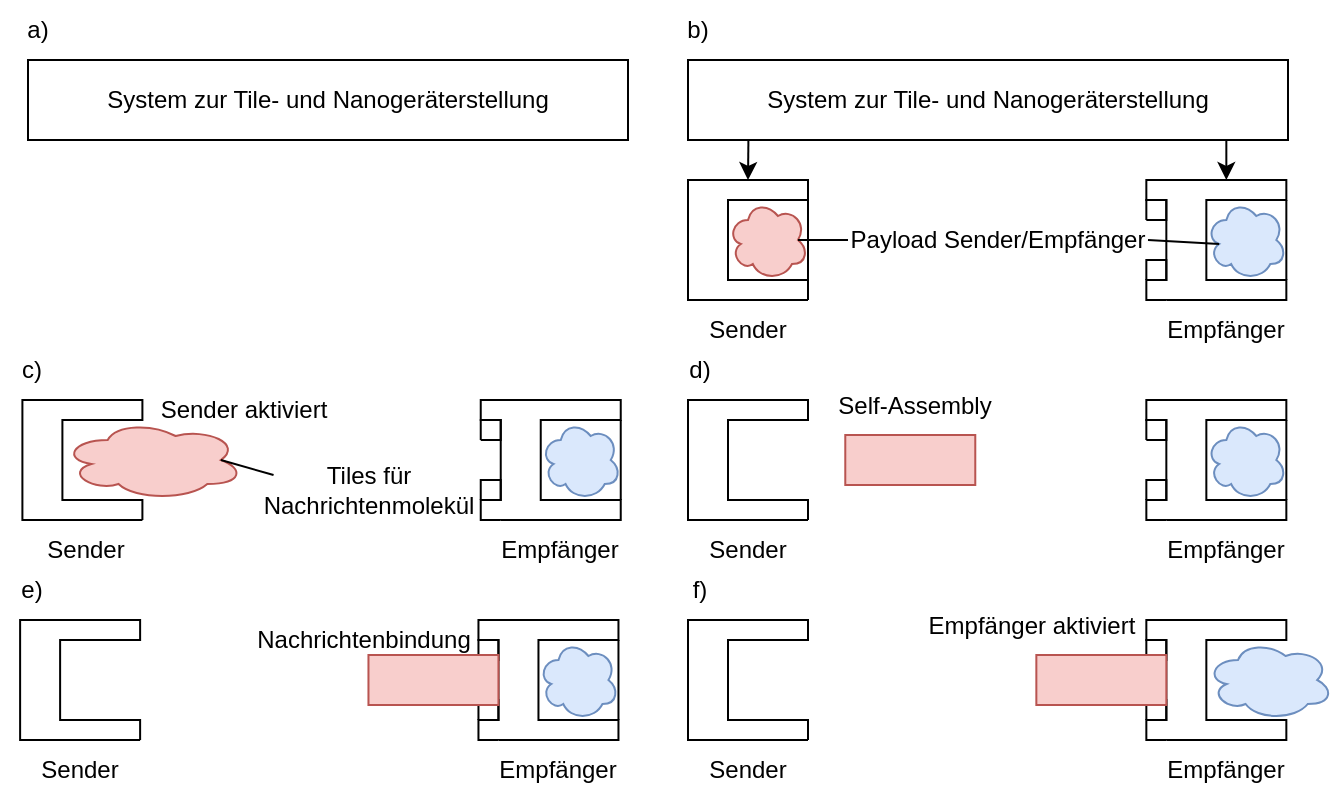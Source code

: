 <mxfile version="21.5.2" type="device">
  <diagram name="Seite-1" id="lmDs1cymTtkmDSRKSqVr">
    <mxGraphModel dx="886" dy="1358" grid="1" gridSize="10" guides="1" tooltips="1" connect="1" arrows="1" fold="1" page="1" pageScale="1" pageWidth="827" pageHeight="1169" math="0" shadow="0">
      <root>
        <mxCell id="0" />
        <mxCell id="1" parent="0" />
        <mxCell id="plQireB4pAr-NnnZmRm--1" value="System zur Tile- und Nanogeräterstellung" style="rounded=0;whiteSpace=wrap;html=1;" vertex="1" parent="1">
          <mxGeometry x="20" y="80" width="300" height="40" as="geometry" />
        </mxCell>
        <mxCell id="plQireB4pAr-NnnZmRm--2" value="a)" style="text;html=1;strokeColor=none;fillColor=none;align=center;verticalAlign=middle;whiteSpace=wrap;rounded=0;" vertex="1" parent="1">
          <mxGeometry x="10" y="50" width="30" height="30" as="geometry" />
        </mxCell>
        <mxCell id="plQireB4pAr-NnnZmRm--4" value="b)" style="text;html=1;strokeColor=none;fillColor=none;align=center;verticalAlign=middle;whiteSpace=wrap;rounded=0;" vertex="1" parent="1">
          <mxGeometry x="340" y="50" width="30" height="30" as="geometry" />
        </mxCell>
        <mxCell id="plQireB4pAr-NnnZmRm--7" value="" style="endArrow=none;html=1;rounded=0;" edge="1" parent="1">
          <mxGeometry width="50" height="50" relative="1" as="geometry">
            <mxPoint x="410" y="200" as="sourcePoint" />
            <mxPoint x="410" y="200" as="targetPoint" />
            <Array as="points">
              <mxPoint x="350" y="200" />
              <mxPoint x="350" y="140" />
              <mxPoint x="410" y="140" />
              <mxPoint x="410" y="150" />
              <mxPoint x="370" y="150" />
              <mxPoint x="370" y="190" />
              <mxPoint x="410" y="190" />
            </Array>
          </mxGeometry>
        </mxCell>
        <mxCell id="plQireB4pAr-NnnZmRm--8" value="" style="endArrow=classic;html=1;rounded=0;exitX=0.159;exitY=0.996;exitDx=0;exitDy=0;exitPerimeter=0;" edge="1" parent="1">
          <mxGeometry width="50" height="50" relative="1" as="geometry">
            <mxPoint x="380.21" y="119.84" as="sourcePoint" />
            <mxPoint x="380" y="140" as="targetPoint" />
          </mxGeometry>
        </mxCell>
        <mxCell id="plQireB4pAr-NnnZmRm--9" value="" style="endArrow=none;html=1;rounded=0;" edge="1" parent="1">
          <mxGeometry width="50" height="50" relative="1" as="geometry">
            <mxPoint x="410" y="190" as="sourcePoint" />
            <mxPoint x="410" y="150" as="targetPoint" />
          </mxGeometry>
        </mxCell>
        <mxCell id="plQireB4pAr-NnnZmRm--10" value="" style="endArrow=none;html=1;rounded=0;" edge="1" parent="1">
          <mxGeometry width="50" height="50" relative="1" as="geometry">
            <mxPoint x="589.17" y="200" as="sourcePoint" />
            <mxPoint x="589.17" y="200" as="targetPoint" />
            <Array as="points">
              <mxPoint x="649.17" y="200" />
              <mxPoint x="649.17" y="190" />
              <mxPoint x="609.17" y="190" />
              <mxPoint x="609.17" y="150" />
              <mxPoint x="649.17" y="150" />
              <mxPoint x="649.17" y="140" />
              <mxPoint x="579.17" y="140" />
              <mxPoint x="579.17" y="150" />
              <mxPoint x="589.17" y="150" />
              <mxPoint x="589.17" y="190" />
              <mxPoint x="579.17" y="190" />
              <mxPoint x="579.17" y="200" />
            </Array>
          </mxGeometry>
        </mxCell>
        <mxCell id="plQireB4pAr-NnnZmRm--11" value="" style="endArrow=none;html=1;rounded=0;" edge="1" parent="1">
          <mxGeometry width="50" height="50" relative="1" as="geometry">
            <mxPoint x="579.17" y="160" as="sourcePoint" />
            <mxPoint x="579.17" y="160" as="targetPoint" />
            <Array as="points">
              <mxPoint x="589.17" y="160" />
              <mxPoint x="589.17" y="150" />
              <mxPoint x="579.17" y="150" />
            </Array>
          </mxGeometry>
        </mxCell>
        <mxCell id="plQireB4pAr-NnnZmRm--13" value="" style="endArrow=none;html=1;rounded=0;" edge="1" parent="1">
          <mxGeometry width="50" height="50" relative="1" as="geometry">
            <mxPoint x="579.17" y="190" as="sourcePoint" />
            <mxPoint x="579.17" y="190" as="targetPoint" />
            <Array as="points">
              <mxPoint x="589.17" y="190" />
              <mxPoint x="589.17" y="180" />
              <mxPoint x="579.17" y="180" />
            </Array>
          </mxGeometry>
        </mxCell>
        <mxCell id="plQireB4pAr-NnnZmRm--14" value="" style="endArrow=none;html=1;rounded=0;" edge="1" parent="1">
          <mxGeometry width="50" height="50" relative="1" as="geometry">
            <mxPoint x="649.17" y="190" as="sourcePoint" />
            <mxPoint x="649.17" y="150" as="targetPoint" />
          </mxGeometry>
        </mxCell>
        <mxCell id="plQireB4pAr-NnnZmRm--15" value="" style="endArrow=classic;html=1;rounded=0;exitX=0.159;exitY=0.996;exitDx=0;exitDy=0;exitPerimeter=0;" edge="1" parent="1">
          <mxGeometry width="50" height="50" relative="1" as="geometry">
            <mxPoint x="619.17" y="120" as="sourcePoint" />
            <mxPoint x="619.17" y="140" as="targetPoint" />
          </mxGeometry>
        </mxCell>
        <mxCell id="plQireB4pAr-NnnZmRm--16" value="" style="ellipse;shape=cloud;whiteSpace=wrap;html=1;fillColor=#f8cecc;strokeColor=#b85450;" vertex="1" parent="1">
          <mxGeometry x="370" y="150" width="40" height="40" as="geometry" />
        </mxCell>
        <mxCell id="plQireB4pAr-NnnZmRm--17" value="" style="ellipse;shape=cloud;whiteSpace=wrap;html=1;fillColor=#dae8fc;strokeColor=#6c8ebf;" vertex="1" parent="1">
          <mxGeometry x="609.17" y="150" width="40" height="40" as="geometry" />
        </mxCell>
        <mxCell id="plQireB4pAr-NnnZmRm--18" value="System zur Tile- und Nanogeräterstellung" style="rounded=0;whiteSpace=wrap;html=1;" vertex="1" parent="1">
          <mxGeometry x="350" y="80" width="300" height="40" as="geometry" />
        </mxCell>
        <mxCell id="plQireB4pAr-NnnZmRm--19" value="Sender" style="text;html=1;strokeColor=none;fillColor=none;align=center;verticalAlign=middle;whiteSpace=wrap;rounded=0;" vertex="1" parent="1">
          <mxGeometry x="350" y="200" width="60" height="30" as="geometry" />
        </mxCell>
        <mxCell id="plQireB4pAr-NnnZmRm--20" value="Empfänger" style="text;html=1;strokeColor=none;fillColor=none;align=center;verticalAlign=middle;whiteSpace=wrap;rounded=0;" vertex="1" parent="1">
          <mxGeometry x="589.17" y="200" width="60" height="30" as="geometry" />
        </mxCell>
        <mxCell id="plQireB4pAr-NnnZmRm--22" value="" style="endArrow=none;html=1;rounded=0;entryX=0;entryY=0.5;entryDx=0;entryDy=0;exitX=0.875;exitY=0.5;exitDx=0;exitDy=0;exitPerimeter=0;" edge="1" parent="1" source="plQireB4pAr-NnnZmRm--16" target="plQireB4pAr-NnnZmRm--24">
          <mxGeometry width="50" height="50" relative="1" as="geometry">
            <mxPoint x="400" y="130" as="sourcePoint" />
            <mxPoint x="430" y="200" as="targetPoint" />
          </mxGeometry>
        </mxCell>
        <mxCell id="plQireB4pAr-NnnZmRm--23" value="" style="endArrow=none;html=1;rounded=0;exitX=1;exitY=0.5;exitDx=0;exitDy=0;entryX=0.16;entryY=0.55;entryDx=0;entryDy=0;entryPerimeter=0;" edge="1" parent="1" source="plQireB4pAr-NnnZmRm--24" target="plQireB4pAr-NnnZmRm--17">
          <mxGeometry width="50" height="50" relative="1" as="geometry">
            <mxPoint x="560" y="200" as="sourcePoint" />
            <mxPoint x="440" y="210" as="targetPoint" />
          </mxGeometry>
        </mxCell>
        <mxCell id="plQireB4pAr-NnnZmRm--24" value="Payload Sender/Empfänger" style="text;html=1;strokeColor=none;fillColor=none;align=center;verticalAlign=middle;whiteSpace=wrap;rounded=0;" vertex="1" parent="1">
          <mxGeometry x="430" y="155" width="150" height="30" as="geometry" />
        </mxCell>
        <mxCell id="plQireB4pAr-NnnZmRm--26" value="c)" style="text;html=1;strokeColor=none;fillColor=none;align=center;verticalAlign=middle;whiteSpace=wrap;rounded=0;" vertex="1" parent="1">
          <mxGeometry x="6.63" y="220" width="30" height="30" as="geometry" />
        </mxCell>
        <mxCell id="plQireB4pAr-NnnZmRm--27" value="" style="endArrow=none;html=1;rounded=0;" edge="1" parent="1">
          <mxGeometry width="50" height="50" relative="1" as="geometry">
            <mxPoint x="77.2" y="310" as="sourcePoint" />
            <mxPoint x="77.2" y="310" as="targetPoint" />
            <Array as="points">
              <mxPoint x="17.2" y="310" />
              <mxPoint x="17.2" y="250" />
              <mxPoint x="77.2" y="250" />
              <mxPoint x="77.2" y="260" />
              <mxPoint x="37.2" y="260" />
              <mxPoint x="37.2" y="300" />
              <mxPoint x="77.2" y="300" />
            </Array>
          </mxGeometry>
        </mxCell>
        <mxCell id="plQireB4pAr-NnnZmRm--30" value="" style="endArrow=none;html=1;rounded=0;" edge="1" parent="1">
          <mxGeometry width="50" height="50" relative="1" as="geometry">
            <mxPoint x="256.37" y="310" as="sourcePoint" />
            <mxPoint x="256.37" y="310" as="targetPoint" />
            <Array as="points">
              <mxPoint x="316.37" y="310" />
              <mxPoint x="316.37" y="300" />
              <mxPoint x="276.37" y="300" />
              <mxPoint x="276.37" y="260" />
              <mxPoint x="316.37" y="260" />
              <mxPoint x="316.37" y="250" />
              <mxPoint x="246.37" y="250" />
              <mxPoint x="246.37" y="260" />
              <mxPoint x="256.37" y="260" />
              <mxPoint x="256.37" y="300" />
              <mxPoint x="246.37" y="300" />
              <mxPoint x="246.37" y="310" />
            </Array>
          </mxGeometry>
        </mxCell>
        <mxCell id="plQireB4pAr-NnnZmRm--31" value="" style="endArrow=none;html=1;rounded=0;" edge="1" parent="1">
          <mxGeometry width="50" height="50" relative="1" as="geometry">
            <mxPoint x="246.37" y="270" as="sourcePoint" />
            <mxPoint x="246.37" y="270" as="targetPoint" />
            <Array as="points">
              <mxPoint x="256.37" y="270" />
              <mxPoint x="256.37" y="260" />
              <mxPoint x="246.37" y="260" />
            </Array>
          </mxGeometry>
        </mxCell>
        <mxCell id="plQireB4pAr-NnnZmRm--32" value="" style="endArrow=none;html=1;rounded=0;" edge="1" parent="1">
          <mxGeometry width="50" height="50" relative="1" as="geometry">
            <mxPoint x="246.37" y="300" as="sourcePoint" />
            <mxPoint x="246.37" y="300" as="targetPoint" />
            <Array as="points">
              <mxPoint x="256.37" y="300" />
              <mxPoint x="256.37" y="290" />
              <mxPoint x="246.37" y="290" />
            </Array>
          </mxGeometry>
        </mxCell>
        <mxCell id="plQireB4pAr-NnnZmRm--33" value="" style="endArrow=none;html=1;rounded=0;" edge="1" parent="1">
          <mxGeometry width="50" height="50" relative="1" as="geometry">
            <mxPoint x="316.37" y="300" as="sourcePoint" />
            <mxPoint x="316.37" y="260" as="targetPoint" />
          </mxGeometry>
        </mxCell>
        <mxCell id="plQireB4pAr-NnnZmRm--35" value="" style="ellipse;shape=cloud;whiteSpace=wrap;html=1;fillColor=#f8cecc;strokeColor=#b85450;" vertex="1" parent="1">
          <mxGeometry x="37.2" y="260" width="90.57" height="40" as="geometry" />
        </mxCell>
        <mxCell id="plQireB4pAr-NnnZmRm--36" value="" style="ellipse;shape=cloud;whiteSpace=wrap;html=1;fillColor=#dae8fc;strokeColor=#6c8ebf;" vertex="1" parent="1">
          <mxGeometry x="276.37" y="260" width="40" height="40" as="geometry" />
        </mxCell>
        <mxCell id="plQireB4pAr-NnnZmRm--38" value="Sender" style="text;html=1;strokeColor=none;fillColor=none;align=center;verticalAlign=middle;whiteSpace=wrap;rounded=0;" vertex="1" parent="1">
          <mxGeometry x="18.6" y="310" width="60" height="30" as="geometry" />
        </mxCell>
        <mxCell id="plQireB4pAr-NnnZmRm--39" value="Empfänger" style="text;html=1;strokeColor=none;fillColor=none;align=center;verticalAlign=middle;whiteSpace=wrap;rounded=0;" vertex="1" parent="1">
          <mxGeometry x="256.37" y="310" width="60" height="30" as="geometry" />
        </mxCell>
        <mxCell id="plQireB4pAr-NnnZmRm--43" value="Sender aktiviert" style="text;html=1;strokeColor=none;fillColor=none;align=center;verticalAlign=middle;whiteSpace=wrap;rounded=0;" vertex="1" parent="1">
          <mxGeometry x="77.77" y="240" width="100" height="30" as="geometry" />
        </mxCell>
        <mxCell id="plQireB4pAr-NnnZmRm--44" value="Tiles für Nachrichtenmolekül" style="text;html=1;strokeColor=none;fillColor=none;align=center;verticalAlign=middle;whiteSpace=wrap;rounded=0;" vertex="1" parent="1">
          <mxGeometry x="142.77" y="280" width="95" height="30" as="geometry" />
        </mxCell>
        <mxCell id="plQireB4pAr-NnnZmRm--45" value="" style="endArrow=none;html=1;rounded=0;entryX=0;entryY=0.25;entryDx=0;entryDy=0;exitX=0.875;exitY=0.5;exitDx=0;exitDy=0;exitPerimeter=0;" edge="1" parent="1" source="plQireB4pAr-NnnZmRm--35" target="plQireB4pAr-NnnZmRm--44">
          <mxGeometry width="50" height="50" relative="1" as="geometry">
            <mxPoint x="147.77" y="340" as="sourcePoint" />
            <mxPoint x="197.77" y="290" as="targetPoint" />
          </mxGeometry>
        </mxCell>
        <mxCell id="plQireB4pAr-NnnZmRm--46" value="d)" style="text;html=1;strokeColor=none;fillColor=none;align=center;verticalAlign=middle;whiteSpace=wrap;rounded=0;" vertex="1" parent="1">
          <mxGeometry x="340.57" y="220" width="30" height="30" as="geometry" />
        </mxCell>
        <mxCell id="plQireB4pAr-NnnZmRm--47" value="" style="endArrow=none;html=1;rounded=0;" edge="1" parent="1">
          <mxGeometry width="50" height="50" relative="1" as="geometry">
            <mxPoint x="410" y="310" as="sourcePoint" />
            <mxPoint x="410" y="310" as="targetPoint" />
            <Array as="points">
              <mxPoint x="350" y="310" />
              <mxPoint x="350" y="250" />
              <mxPoint x="410" y="250" />
              <mxPoint x="410" y="260" />
              <mxPoint x="370" y="260" />
              <mxPoint x="370" y="300" />
              <mxPoint x="410" y="300" />
            </Array>
          </mxGeometry>
        </mxCell>
        <mxCell id="plQireB4pAr-NnnZmRm--48" value="" style="endArrow=none;html=1;rounded=0;" edge="1" parent="1">
          <mxGeometry width="50" height="50" relative="1" as="geometry">
            <mxPoint x="589.17" y="310" as="sourcePoint" />
            <mxPoint x="589.17" y="310" as="targetPoint" />
            <Array as="points">
              <mxPoint x="649.17" y="310" />
              <mxPoint x="649.17" y="300" />
              <mxPoint x="609.17" y="300" />
              <mxPoint x="609.17" y="260" />
              <mxPoint x="649.17" y="260" />
              <mxPoint x="649.17" y="250" />
              <mxPoint x="579.17" y="250" />
              <mxPoint x="579.17" y="260" />
              <mxPoint x="589.17" y="260" />
              <mxPoint x="589.17" y="300" />
              <mxPoint x="579.17" y="300" />
              <mxPoint x="579.17" y="310" />
            </Array>
          </mxGeometry>
        </mxCell>
        <mxCell id="plQireB4pAr-NnnZmRm--49" value="" style="endArrow=none;html=1;rounded=0;" edge="1" parent="1">
          <mxGeometry width="50" height="50" relative="1" as="geometry">
            <mxPoint x="579.17" y="270" as="sourcePoint" />
            <mxPoint x="579.17" y="270" as="targetPoint" />
            <Array as="points">
              <mxPoint x="589.17" y="270" />
              <mxPoint x="589.17" y="260" />
              <mxPoint x="579.17" y="260" />
            </Array>
          </mxGeometry>
        </mxCell>
        <mxCell id="plQireB4pAr-NnnZmRm--50" value="" style="endArrow=none;html=1;rounded=0;" edge="1" parent="1">
          <mxGeometry width="50" height="50" relative="1" as="geometry">
            <mxPoint x="579.17" y="300" as="sourcePoint" />
            <mxPoint x="579.17" y="300" as="targetPoint" />
            <Array as="points">
              <mxPoint x="589.17" y="300" />
              <mxPoint x="589.17" y="290" />
              <mxPoint x="579.17" y="290" />
            </Array>
          </mxGeometry>
        </mxCell>
        <mxCell id="plQireB4pAr-NnnZmRm--51" value="" style="endArrow=none;html=1;rounded=0;" edge="1" parent="1">
          <mxGeometry width="50" height="50" relative="1" as="geometry">
            <mxPoint x="649.17" y="300" as="sourcePoint" />
            <mxPoint x="649.17" y="260" as="targetPoint" />
          </mxGeometry>
        </mxCell>
        <mxCell id="plQireB4pAr-NnnZmRm--53" value="" style="ellipse;shape=cloud;whiteSpace=wrap;html=1;fillColor=#dae8fc;strokeColor=#6c8ebf;" vertex="1" parent="1">
          <mxGeometry x="609.17" y="260" width="40" height="40" as="geometry" />
        </mxCell>
        <mxCell id="plQireB4pAr-NnnZmRm--54" value="Sender" style="text;html=1;strokeColor=none;fillColor=none;align=center;verticalAlign=middle;whiteSpace=wrap;rounded=0;" vertex="1" parent="1">
          <mxGeometry x="350" y="310" width="60" height="30" as="geometry" />
        </mxCell>
        <mxCell id="plQireB4pAr-NnnZmRm--55" value="Empfänger" style="text;html=1;strokeColor=none;fillColor=none;align=center;verticalAlign=middle;whiteSpace=wrap;rounded=0;" vertex="1" parent="1">
          <mxGeometry x="589.17" y="310" width="60" height="30" as="geometry" />
        </mxCell>
        <mxCell id="plQireB4pAr-NnnZmRm--59" value="" style="rounded=0;whiteSpace=wrap;html=1;fillColor=#f8cecc;strokeColor=#b85450;" vertex="1" parent="1">
          <mxGeometry x="428.64" y="267.5" width="65" height="25" as="geometry" />
        </mxCell>
        <mxCell id="plQireB4pAr-NnnZmRm--60" value="Self-Assembly" style="text;html=1;strokeColor=none;fillColor=none;align=center;verticalAlign=middle;whiteSpace=wrap;rounded=0;" vertex="1" parent="1">
          <mxGeometry x="411.14" y="237.5" width="105" height="30" as="geometry" />
        </mxCell>
        <mxCell id="plQireB4pAr-NnnZmRm--72" value="e)" style="text;html=1;strokeColor=none;fillColor=none;align=center;verticalAlign=middle;whiteSpace=wrap;rounded=0;" vertex="1" parent="1">
          <mxGeometry x="6.63" y="330" width="30" height="30" as="geometry" />
        </mxCell>
        <mxCell id="plQireB4pAr-NnnZmRm--73" value="" style="endArrow=none;html=1;rounded=0;" edge="1" parent="1">
          <mxGeometry width="50" height="50" relative="1" as="geometry">
            <mxPoint x="76.06" y="420" as="sourcePoint" />
            <mxPoint x="76.06" y="420" as="targetPoint" />
            <Array as="points">
              <mxPoint x="16.06" y="420" />
              <mxPoint x="16.06" y="360" />
              <mxPoint x="76.06" y="360" />
              <mxPoint x="76.06" y="370" />
              <mxPoint x="36.06" y="370" />
              <mxPoint x="36.06" y="410" />
              <mxPoint x="76.06" y="410" />
            </Array>
          </mxGeometry>
        </mxCell>
        <mxCell id="plQireB4pAr-NnnZmRm--74" value="" style="endArrow=none;html=1;rounded=0;" edge="1" parent="1">
          <mxGeometry width="50" height="50" relative="1" as="geometry">
            <mxPoint x="255.23" y="420" as="sourcePoint" />
            <mxPoint x="255.23" y="420" as="targetPoint" />
            <Array as="points">
              <mxPoint x="315.23" y="420" />
              <mxPoint x="315.23" y="410" />
              <mxPoint x="275.23" y="410" />
              <mxPoint x="275.23" y="370" />
              <mxPoint x="315.23" y="370" />
              <mxPoint x="315.23" y="360" />
              <mxPoint x="245.23" y="360" />
              <mxPoint x="245.23" y="370" />
              <mxPoint x="255.23" y="370" />
              <mxPoint x="255.23" y="410" />
              <mxPoint x="245.23" y="410" />
              <mxPoint x="245.23" y="420" />
            </Array>
          </mxGeometry>
        </mxCell>
        <mxCell id="plQireB4pAr-NnnZmRm--75" value="" style="endArrow=none;html=1;rounded=0;" edge="1" parent="1">
          <mxGeometry width="50" height="50" relative="1" as="geometry">
            <mxPoint x="245.23" y="380" as="sourcePoint" />
            <mxPoint x="245.23" y="380" as="targetPoint" />
            <Array as="points">
              <mxPoint x="255.23" y="380" />
              <mxPoint x="255.23" y="370" />
              <mxPoint x="245.23" y="370" />
            </Array>
          </mxGeometry>
        </mxCell>
        <mxCell id="plQireB4pAr-NnnZmRm--76" value="" style="endArrow=none;html=1;rounded=0;" edge="1" parent="1">
          <mxGeometry width="50" height="50" relative="1" as="geometry">
            <mxPoint x="245.23" y="410" as="sourcePoint" />
            <mxPoint x="245.23" y="410" as="targetPoint" />
            <Array as="points">
              <mxPoint x="255.23" y="410" />
              <mxPoint x="255.23" y="400" />
              <mxPoint x="245.23" y="400" />
            </Array>
          </mxGeometry>
        </mxCell>
        <mxCell id="plQireB4pAr-NnnZmRm--77" value="" style="endArrow=none;html=1;rounded=0;" edge="1" parent="1">
          <mxGeometry width="50" height="50" relative="1" as="geometry">
            <mxPoint x="315.23" y="410" as="sourcePoint" />
            <mxPoint x="315.23" y="370" as="targetPoint" />
          </mxGeometry>
        </mxCell>
        <mxCell id="plQireB4pAr-NnnZmRm--78" value="" style="ellipse;shape=cloud;whiteSpace=wrap;html=1;fillColor=#dae8fc;strokeColor=#6c8ebf;" vertex="1" parent="1">
          <mxGeometry x="275.23" y="370" width="40" height="40" as="geometry" />
        </mxCell>
        <mxCell id="plQireB4pAr-NnnZmRm--79" value="Sender" style="text;html=1;strokeColor=none;fillColor=none;align=center;verticalAlign=middle;whiteSpace=wrap;rounded=0;" vertex="1" parent="1">
          <mxGeometry x="16.06" y="420" width="60" height="30" as="geometry" />
        </mxCell>
        <mxCell id="plQireB4pAr-NnnZmRm--80" value="Empfänger" style="text;html=1;strokeColor=none;fillColor=none;align=center;verticalAlign=middle;whiteSpace=wrap;rounded=0;" vertex="1" parent="1">
          <mxGeometry x="255.23" y="420" width="60" height="30" as="geometry" />
        </mxCell>
        <mxCell id="plQireB4pAr-NnnZmRm--81" value="" style="rounded=0;whiteSpace=wrap;html=1;fillColor=#f8cecc;strokeColor=#b85450;" vertex="1" parent="1">
          <mxGeometry x="190.23" y="377.5" width="65" height="25" as="geometry" />
        </mxCell>
        <mxCell id="plQireB4pAr-NnnZmRm--83" value="Nachrichtenbindung" style="text;html=1;strokeColor=none;fillColor=none;align=center;verticalAlign=middle;whiteSpace=wrap;rounded=0;" vertex="1" parent="1">
          <mxGeometry x="127.77" y="355" width="120.26" height="30" as="geometry" />
        </mxCell>
        <mxCell id="plQireB4pAr-NnnZmRm--84" value="f)" style="text;html=1;strokeColor=none;fillColor=none;align=center;verticalAlign=middle;whiteSpace=wrap;rounded=0;" vertex="1" parent="1">
          <mxGeometry x="340.57" y="330" width="30" height="30" as="geometry" />
        </mxCell>
        <mxCell id="plQireB4pAr-NnnZmRm--85" value="" style="endArrow=none;html=1;rounded=0;" edge="1" parent="1">
          <mxGeometry width="50" height="50" relative="1" as="geometry">
            <mxPoint x="410" y="420" as="sourcePoint" />
            <mxPoint x="410" y="420" as="targetPoint" />
            <Array as="points">
              <mxPoint x="350" y="420" />
              <mxPoint x="350" y="360" />
              <mxPoint x="410" y="360" />
              <mxPoint x="410" y="370" />
              <mxPoint x="370" y="370" />
              <mxPoint x="370" y="410" />
              <mxPoint x="410" y="410" />
            </Array>
          </mxGeometry>
        </mxCell>
        <mxCell id="plQireB4pAr-NnnZmRm--86" value="" style="endArrow=none;html=1;rounded=0;" edge="1" parent="1">
          <mxGeometry width="50" height="50" relative="1" as="geometry">
            <mxPoint x="589.17" y="420" as="sourcePoint" />
            <mxPoint x="589.17" y="420" as="targetPoint" />
            <Array as="points">
              <mxPoint x="649.17" y="420" />
              <mxPoint x="649.17" y="410" />
              <mxPoint x="609.17" y="410" />
              <mxPoint x="609.17" y="370" />
              <mxPoint x="649.17" y="370" />
              <mxPoint x="649.17" y="360" />
              <mxPoint x="579.17" y="360" />
              <mxPoint x="579.17" y="370" />
              <mxPoint x="589.17" y="370" />
              <mxPoint x="589.17" y="410" />
              <mxPoint x="579.17" y="410" />
              <mxPoint x="579.17" y="420" />
            </Array>
          </mxGeometry>
        </mxCell>
        <mxCell id="plQireB4pAr-NnnZmRm--87" value="" style="endArrow=none;html=1;rounded=0;" edge="1" parent="1">
          <mxGeometry width="50" height="50" relative="1" as="geometry">
            <mxPoint x="579.17" y="380" as="sourcePoint" />
            <mxPoint x="579.17" y="380" as="targetPoint" />
            <Array as="points">
              <mxPoint x="589.17" y="380" />
              <mxPoint x="589.17" y="370" />
              <mxPoint x="579.17" y="370" />
            </Array>
          </mxGeometry>
        </mxCell>
        <mxCell id="plQireB4pAr-NnnZmRm--88" value="" style="endArrow=none;html=1;rounded=0;" edge="1" parent="1">
          <mxGeometry width="50" height="50" relative="1" as="geometry">
            <mxPoint x="579.17" y="410" as="sourcePoint" />
            <mxPoint x="579.17" y="410" as="targetPoint" />
            <Array as="points">
              <mxPoint x="589.17" y="410" />
              <mxPoint x="589.17" y="400" />
              <mxPoint x="579.17" y="400" />
            </Array>
          </mxGeometry>
        </mxCell>
        <mxCell id="plQireB4pAr-NnnZmRm--90" value="" style="ellipse;shape=cloud;whiteSpace=wrap;html=1;fillColor=#dae8fc;strokeColor=#6c8ebf;" vertex="1" parent="1">
          <mxGeometry x="609.17" y="370" width="63.37" height="40" as="geometry" />
        </mxCell>
        <mxCell id="plQireB4pAr-NnnZmRm--91" value="Sender" style="text;html=1;strokeColor=none;fillColor=none;align=center;verticalAlign=middle;whiteSpace=wrap;rounded=0;" vertex="1" parent="1">
          <mxGeometry x="350" y="420" width="60" height="30" as="geometry" />
        </mxCell>
        <mxCell id="plQireB4pAr-NnnZmRm--92" value="Empfänger" style="text;html=1;strokeColor=none;fillColor=none;align=center;verticalAlign=middle;whiteSpace=wrap;rounded=0;" vertex="1" parent="1">
          <mxGeometry x="589.17" y="420" width="60" height="30" as="geometry" />
        </mxCell>
        <mxCell id="plQireB4pAr-NnnZmRm--93" value="" style="rounded=0;whiteSpace=wrap;html=1;fillColor=#f8cecc;strokeColor=#b85450;" vertex="1" parent="1">
          <mxGeometry x="524.17" y="377.5" width="65" height="25" as="geometry" />
        </mxCell>
        <mxCell id="plQireB4pAr-NnnZmRm--95" value="Empfänger aktiviert" style="text;html=1;strokeColor=none;fillColor=none;align=center;verticalAlign=middle;whiteSpace=wrap;rounded=0;" vertex="1" parent="1">
          <mxGeometry x="462.28" y="347.5" width="120" height="30" as="geometry" />
        </mxCell>
      </root>
    </mxGraphModel>
  </diagram>
</mxfile>
